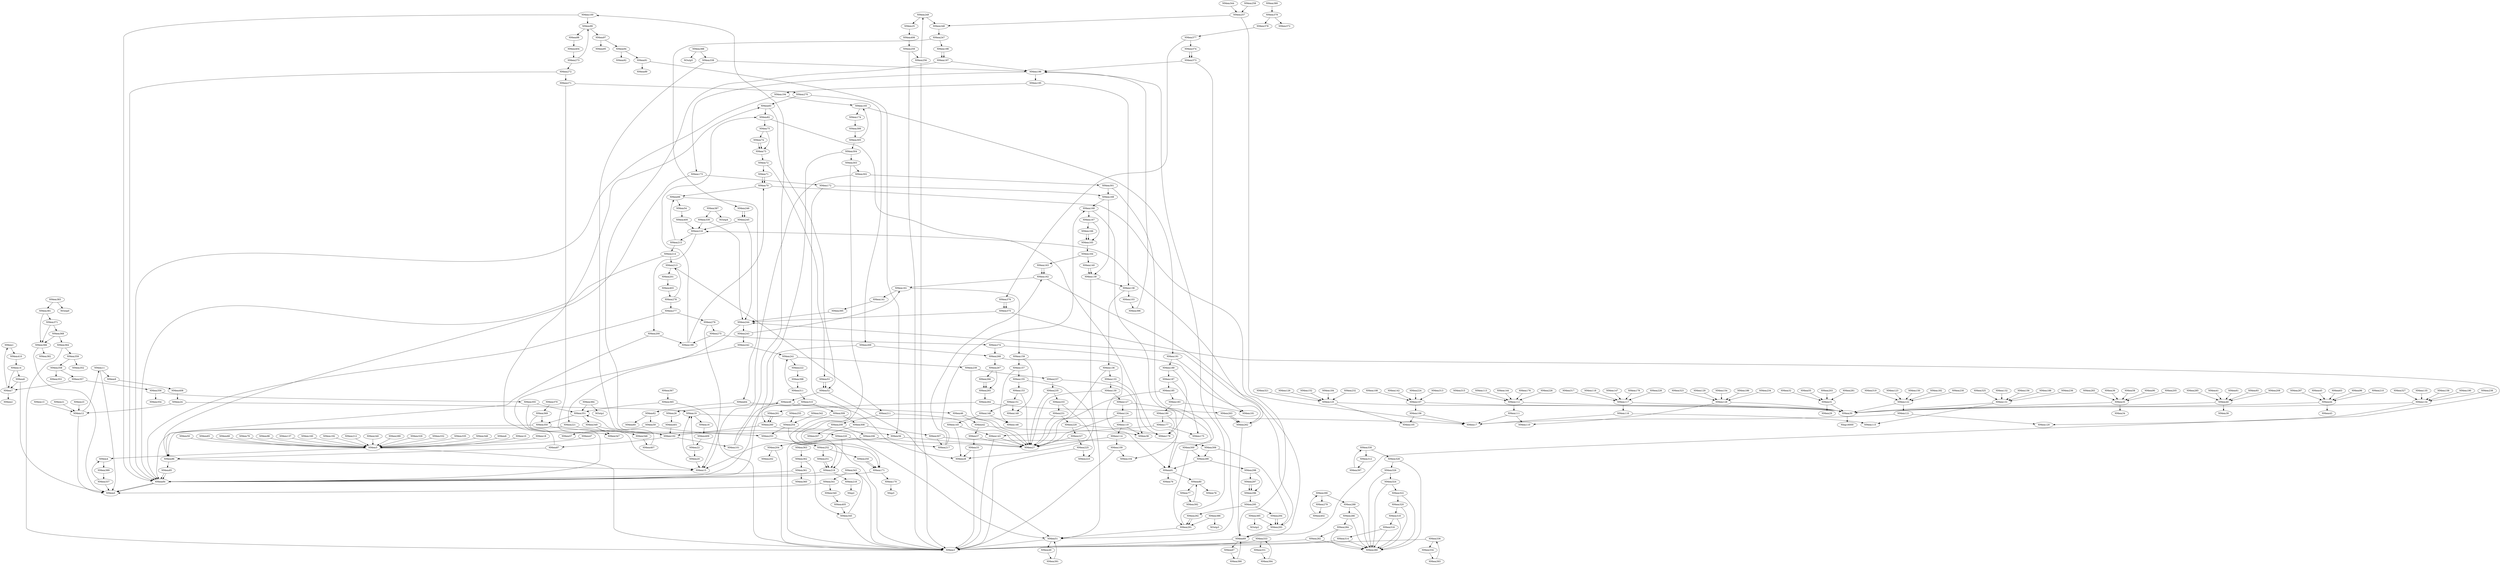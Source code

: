 digraph dataflow {
NMem1 -> NMem410;
NMem4 -> NMem389;
NMem5 -> NMem4;
NMem5 -> NMem3;
NMem6 -> NMem5;
NMem7 -> NMem2;
NMem7 -> NMem1;
NMem8 -> NMem7;
NMem8 -> NMem0;
NMem9 -> NMem408;
NMem10 -> NMem5;
NMem11 -> NMem0;
NMem11 -> NMem9;
NMem12 -> NMem11;
NMem12 -> NMem0;
NMem13 -> NMem12;
NMem14 -> NMem8;
NMem14 -> NMem7;
NMem16 -> NMem409;
NMem18 -> NMem5;
NMem19 -> NMem17;
NMem19 -> NMem16;
NMem20 -> NMem19;
NMem20 -> NMem15;
NMem21 -> NMem12;
NMem22 -> NMem20;
NMem22 -> NMem19;
NMem23 -> NMem12;
NMem24 -> NMem19;
NMem24 -> NMem12;
NMem25 -> NMem406;
NMem26 -> NMem401;
NMem30 -> NInp16000;
NMem31 -> NMem30;
NMem31 -> NMem29;
NMem32 -> NMem31;
NMem33 -> NMem28;
NMem33 -> NMem3;
NMem35 -> NMem30;
NMem35 -> NMem34;
NMem36 -> NMem35;
NMem37 -> NMem27;
NMem37 -> NMem33;
NMem40 -> NMem30;
NMem40 -> NMem39;
NMem41 -> NMem40;
NMem42 -> NMem38;
NMem42 -> NMem37;
NMem44 -> NMem30;
NMem44 -> NMem43;
NMem45 -> NMem44;
NMem46 -> NMem27;
NMem46 -> NMem42;
NMem47 -> NMem5;
NMem48 -> NMem46;
NMem48 -> NMem26;
NMem49 -> NMem391;
NMem50 -> NMem5;
NMem51 -> NMem3;
NMem51 -> NMem49;
NMem52 -> NMem51;
NMem52 -> NMem48;
NMem53 -> NMem52;
NMem53 -> NMem52;
NMem54 -> NMem400;
NMem55 -> NMem31;
NMem56 -> NMem27;
NMem56 -> NMem3;
NMem58 -> NMem35;
NMem59 -> NMem57;
NMem59 -> NMem56;
NMem61 -> NMem40;
NMem62 -> NMem60;
NMem62 -> NMem59;
NMem63 -> NMem44;
NMem64 -> NMem28;
NMem64 -> NMem62;
NMem65 -> NMem5;
NMem66 -> NMem64;
NMem66 -> NMem54;
NMem67 -> NMem390;
NMem68 -> NMem5;
NMem69 -> NMem3;
NMem69 -> NMem67;
NMem70 -> NMem69;
NMem70 -> NMem66;
NMem71 -> NMem70;
NMem71 -> NMem70;
NMem72 -> NMem71;
NMem72 -> NMem53;
NMem73 -> NMem72;
NMem74 -> NMem73;
NMem74 -> NMem73;
NMem75 -> NMem74;
NMem75 -> NMem73;
NMem77 -> NMem392;
NMem79 -> NMem5;
NMem80 -> NMem78;
NMem80 -> NMem77;
NMem81 -> NMem76;
NMem81 -> NMem80;
NMem82 -> NMem81;
NMem82 -> NMem75;
NMem83 -> NMem52;
NMem83 -> NMem82;
NMem84 -> NMem0;
NMem84 -> NMem0;
NMem85 -> NMem84;
NMem85 -> NMem84;
NMem86 -> NMem85;
NMem86 -> NMem15;
NMem87 -> NMem83;
NMem87 -> NMem86;
NMem88 -> NMem404;
NMem90 -> NMem35;
NMem91 -> NMem89;
NMem91 -> NMem56;
NMem93 -> NMem40;
NMem94 -> NMem92;
NMem94 -> NMem91;
NMem96 -> NMem44;
NMem97 -> NMem95;
NMem97 -> NMem94;
NMem98 -> NMem5;
NMem99 -> NMem97;
NMem99 -> NMem88;
NMem100 -> NMem99;
NMem100 -> NMem84;
NMem101 -> NMem48;
NMem101 -> NMem100;
NMem102 -> NMem101;
NMem102 -> NMem87;
NMem103 -> NMem396;
NMem106 -> NMem105;
NMem106 -> NMem17;
NMem107 -> NMem30;
NMem107 -> NMem106;
NMem108 -> NMem107;
NMem109 -> NMem104;
NMem109 -> NMem3;
NMem111 -> NMem110;
NMem111 -> NMem17;
NMem112 -> NMem30;
NMem112 -> NMem111;
NMem113 -> NMem112;
NMem114 -> NMem27;
NMem114 -> NMem109;
NMem116 -> NMem115;
NMem116 -> NMem17;
NMem117 -> NMem30;
NMem117 -> NMem116;
NMem118 -> NMem117;
NMem119 -> NMem38;
NMem119 -> NMem114;
NMem121 -> NMem120;
NMem121 -> NMem17;
NMem122 -> NMem30;
NMem122 -> NMem121;
NMem123 -> NMem122;
NMem124 -> NMem27;
NMem124 -> NMem119;
NMem125 -> NMem30;
NMem125 -> NMem105;
NMem126 -> NMem125;
NMem127 -> NMem104;
NMem127 -> NMem124;
NMem128 -> NMem30;
NMem128 -> NMem110;
NMem129 -> NMem128;
NMem130 -> NMem27;
NMem130 -> NMem127;
NMem131 -> NMem30;
NMem131 -> NMem115;
NMem132 -> NMem131;
NMem133 -> NMem38;
NMem133 -> NMem130;
NMem134 -> NMem30;
NMem134 -> NMem120;
NMem135 -> NMem134;
NMem136 -> NMem27;
NMem136 -> NMem133;
NMem137 -> NMem5;
NMem138 -> NMem136;
NMem138 -> NMem103;
NMem139 -> NMem51;
NMem139 -> NMem138;
NMem140 -> NMem139;
NMem140 -> NMem139;
NMem141 -> NMem395;
NMem142 -> NMem107;
NMem143 -> NMem27;
NMem143 -> NMem3;
NMem144 -> NMem112;
NMem145 -> NMem28;
NMem145 -> NMem143;
NMem147 -> NMem117;
NMem148 -> NMem146;
NMem148 -> NMem145;
NMem150 -> NMem122;
NMem151 -> NMem149;
NMem151 -> NMem148;
NMem152 -> NMem125;
NMem153 -> NMem27;
NMem153 -> NMem151;
NMem154 -> NMem128;
NMem155 -> NMem28;
NMem155 -> NMem153;
NMem156 -> NMem131;
NMem157 -> NMem146;
NMem157 -> NMem155;
NMem158 -> NMem134;
NMem159 -> NMem149;
NMem159 -> NMem157;
NMem160 -> NMem5;
NMem161 -> NMem159;
NMem161 -> NMem141;
NMem162 -> NMem69;
NMem162 -> NMem161;
NMem163 -> NMem162;
NMem163 -> NMem162;
NMem164 -> NMem163;
NMem164 -> NMem140;
NMem165 -> NMem164;
NMem166 -> NMem165;
NMem166 -> NMem165;
NMem167 -> NMem166;
NMem167 -> NMem165;
NMem168 -> NMem81;
NMem168 -> NMem167;
NMem169 -> NMem139;
NMem169 -> NMem168;
NMem170 -> NInp3;
NMem171 -> NMem170;
NMem171 -> NMem84;
NMem172 -> NMem171;
NMem172 -> NMem169;
NMem173 -> NMem172;
NMem173 -> NMem86;
NMem174 -> NMem399;
NMem176 -> NMem112;
NMem177 -> NMem175;
NMem177 -> NMem143;
NMem179 -> NMem117;
NMem180 -> NMem178;
NMem180 -> NMem177;
NMem182 -> NMem122;
NMem183 -> NMem181;
NMem183 -> NMem180;
NMem184 -> NMem125;
NMem185 -> NMem27;
NMem185 -> NMem183;
NMem186 -> NMem128;
NMem187 -> NMem175;
NMem187 -> NMem185;
NMem188 -> NMem131;
NMem189 -> NMem178;
NMem189 -> NMem187;
NMem190 -> NMem134;
NMem191 -> NMem181;
NMem191 -> NMem189;
NMem192 -> NMem5;
NMem193 -> NMem191;
NMem193 -> NMem174;
NMem194 -> NMem193;
NMem194 -> NMem84;
NMem195 -> NMem138;
NMem195 -> NMem194;
NMem196 -> NMem195;
NMem196 -> NMem173;
NMem197 -> NMem196;
NMem197 -> NMem102;
NMem198 -> NMem197;
NMem198 -> NMem197;
NMem199 -> NMem70;
NMem199 -> NMem82;
NMem200 -> NMem199;
NMem200 -> NMem86;
NMem201 -> NMem403;
NMem203 -> NMem31;
NMem204 -> NMem202;
NMem204 -> NMem3;
NMem205 -> NMem35;
NMem206 -> NMem27;
NMem206 -> NMem204;
NMem208 -> NMem40;
NMem209 -> NMem207;
NMem209 -> NMem206;
NMem210 -> NMem44;
NMem211 -> NMem27;
NMem211 -> NMem209;
NMem212 -> NMem5;
NMem213 -> NMem211;
NMem213 -> NMem201;
NMem214 -> NMem213;
NMem214 -> NMem84;
NMem215 -> NMem66;
NMem215 -> NMem214;
NMem216 -> NMem215;
NMem216 -> NMem200;
NMem217 -> NMem162;
NMem217 -> NMem168;
NMem218 -> NInp2;
NMem219 -> NMem218;
NMem219 -> NMem84;
NMem220 -> NMem219;
NMem220 -> NMem217;
NMem221 -> NMem220;
NMem221 -> NMem86;
NMem222 -> NMem398;
NMem224 -> NMem107;
NMem225 -> NMem223;
NMem225 -> NMem3;
NMem226 -> NMem112;
NMem227 -> NMem27;
NMem227 -> NMem225;
NMem228 -> NMem117;
NMem229 -> NMem178;
NMem229 -> NMem227;
NMem230 -> NMem122;
NMem231 -> NMem27;
NMem231 -> NMem229;
NMem232 -> NMem125;
NMem233 -> NMem223;
NMem233 -> NMem231;
NMem234 -> NMem128;
NMem235 -> NMem27;
NMem235 -> NMem233;
NMem236 -> NMem131;
NMem237 -> NMem178;
NMem237 -> NMem235;
NMem238 -> NMem134;
NMem239 -> NMem27;
NMem239 -> NMem237;
NMem240 -> NMem5;
NMem241 -> NMem239;
NMem241 -> NMem222;
NMem242 -> NMem241;
NMem242 -> NMem84;
NMem243 -> NMem161;
NMem243 -> NMem242;
NMem244 -> NMem243;
NMem244 -> NMem221;
NMem245 -> NMem244;
NMem245 -> NMem216;
NMem246 -> NMem245;
NMem246 -> NMem245;
NMem247 -> NMem246;
NMem247 -> NMem198;
NMem248 -> NMem247;
NMem249 -> NMem25;
NMem249 -> NMem248;
NMem250 -> NMem171;
NMem250 -> NMem171;
NMem251 -> NMem219;
NMem251 -> NMem219;
NMem252 -> NMem251;
NMem252 -> NMem250;
NMem253 -> NMem252;
NMem254 -> NMem253;
NMem254 -> NMem3;
NMem255 -> NMem254;
NMem256 -> NMem249;
NMem256 -> NMem3;
NMem257 -> NMem248;
NMem257 -> NMem17;
NMem258 -> NMem257;
NMem259 -> NMem256;
NMem259 -> NMem3;
NMem260 -> NMem51;
NMem260 -> NMem102;
NMem261 -> NMem260;
NMem261 -> NMem260;
NMem262 -> NMem69;
NMem262 -> NMem216;
NMem263 -> NMem262;
NMem263 -> NMem262;
NMem264 -> NMem263;
NMem264 -> NMem261;
NMem265 -> NMem264;
NMem266 -> NMem265;
NMem266 -> NMem265;
NMem267 -> NMem266;
NMem267 -> NMem265;
NMem268 -> NMem81;
NMem268 -> NMem267;
NMem269 -> NMem260;
NMem269 -> NMem268;
NMem270 -> NMem269;
NMem270 -> NMem83;
NMem271 -> NMem270;
NMem271 -> NMem15;
NMem272 -> NMem271;
NMem272 -> NMem84;
NMem273 -> NMem99;
NMem273 -> NMem272;
NMem274 -> NMem262;
NMem274 -> NMem268;
NMem275 -> NMem274;
NMem275 -> NMem199;
NMem276 -> NMem275;
NMem276 -> NMem15;
NMem277 -> NMem276;
NMem277 -> NMem84;
NMem278 -> NMem213;
NMem278 -> NMem277;
NMem279 -> NMem402;
NMem281 -> NMem31;
NMem282 -> NMem280;
NMem282 -> NMem3;
NMem283 -> NMem35;
NMem284 -> NMem280;
NMem284 -> NMem282;
NMem285 -> NMem40;
NMem286 -> NMem280;
NMem286 -> NMem284;
NMem287 -> NMem44;
NMem288 -> NMem280;
NMem288 -> NMem286;
NMem289 -> NMem5;
NMem290 -> NMem288;
NMem290 -> NMem279;
NMem291 -> NMem51;
NMem291 -> NMem196;
NMem292 -> NMem291;
NMem292 -> NMem291;
NMem293 -> NMem69;
NMem293 -> NMem244;
NMem294 -> NMem293;
NMem294 -> NMem293;
NMem295 -> NMem294;
NMem295 -> NMem292;
NMem296 -> NMem295;
NMem297 -> NMem296;
NMem297 -> NMem296;
NMem298 -> NMem297;
NMem298 -> NMem296;
NMem299 -> NMem81;
NMem299 -> NMem298;
NMem300 -> NMem291;
NMem300 -> NMem299;
NMem301 -> NMem300;
NMem301 -> NMem169;
NMem302 -> NMem301;
NMem302 -> NMem15;
NMem303 -> NMem171;
NMem303 -> NMem302;
NMem304 -> NMem303;
NMem304 -> NMem84;
NMem305 -> NMem193;
NMem305 -> NMem304;
NMem306 -> NMem293;
NMem306 -> NMem299;
NMem307 -> NMem306;
NMem307 -> NMem217;
NMem308 -> NMem307;
NMem308 -> NMem15;
NMem309 -> NMem219;
NMem309 -> NMem308;
NMem310 -> NMem309;
NMem310 -> NMem84;
NMem311 -> NMem241;
NMem311 -> NMem310;
NMem312 -> NMem397;
NMem313 -> NMem107;
NMem314 -> NMem280;
NMem314 -> NMem3;
NMem315 -> NMem112;
NMem316 -> NMem280;
NMem316 -> NMem314;
NMem317 -> NMem117;
NMem318 -> NMem280;
NMem318 -> NMem316;
NMem319 -> NMem122;
NMem320 -> NMem280;
NMem320 -> NMem318;
NMem321 -> NMem125;
NMem322 -> NMem280;
NMem322 -> NMem320;
NMem323 -> NMem128;
NMem324 -> NMem280;
NMem324 -> NMem322;
NMem325 -> NMem131;
NMem326 -> NMem280;
NMem326 -> NMem324;
NMem327 -> NMem134;
NMem328 -> NMem280;
NMem328 -> NMem326;
NMem329 -> NMem5;
NMem330 -> NMem328;
NMem330 -> NMem312;
NMem331 -> NMem394;
NMem332 -> NMem5;
NMem333 -> NMem3;
NMem333 -> NMem331;
NMem334 -> NMem393;
NMem335 -> NMem5;
NMem336 -> NMem3;
NMem336 -> NMem334;
NMem337 -> NMem4;
NMem337 -> NMem0;
NMem338 -> NMem102;
NMem338 -> NMem196;
NMem339 -> NMem216;
NMem339 -> NMem244;
NMem340 -> NMem405;
NMem341 -> NMem340;
NMem341 -> NMem0;
NMem342 -> NMem254;
NMem343 -> NMem341;
NMem343 -> NMem3;
NMem344 -> NMem257;
NMem345 -> NMem343;
NMem345 -> NMem3;
NMem346 -> NMem407;
NMem348 -> NMem5;
NMem349 -> NMem347;
NMem349 -> NMem346;
NMem350 -> NMem253;
NMem350 -> NMem84;
NMem351 -> NMem349;
NMem351 -> NMem350;
NMem355 -> NMem351;
NMem355 -> NMem347;
NMem356 -> NMem355;
NMem356 -> NMem354;
NMem357 -> NMem7;
NMem357 -> NMem356;
NMem358 -> NMem357;
NMem358 -> NMem353;
NMem359 -> NMem358;
NMem359 -> NMem352;
NMem361 -> NMem360;
NMem361 -> NMem84;
NMem362 -> NMem361;
NMem362 -> NMem345;
NMem363 -> NMem362;
NMem364 -> NMem359;
NMem364 -> NMem3;
NMem365 -> NMem351;
NMem365 -> NMem3;
NMem366 -> NMem382;
NMem366 -> NMem0;
NMem367 -> NMem365;
NMem368 -> NMem366;
NMem368 -> NMem364;
NMem369 -> NMem347;
NMem369 -> NMem350;
NMem370 -> NMem369;
NMem371 -> NMem366;
NMem371 -> NMem368;
NMem373 -> NMem196;
NMem373 -> NMem51;
NMem374 -> NMem373;
NMem374 -> NMem373;
NMem375 -> NMem244;
NMem375 -> NMem69;
NMem376 -> NMem375;
NMem376 -> NMem375;
NMem377 -> NMem376;
NMem377 -> NMem374;
NMem378 -> NMem377;
NMem379 -> NMem378;
NMem379 -> NMem372;
NMem380 -> NMem379;
NMem381 -> NMem366;
NMem381 -> NMem371;
NMem383 -> NOutp0;
NMem383 -> NMem381;
NMem384 -> NOutp1;
NMem384 -> NMem351;
NMem385 -> NOutp2;
NMem385 -> NMem293;
NMem386 -> NOutp3;
NMem386 -> NMem291;
NMem387 -> NOutp4;
NMem387 -> NMem339;
NMem388 -> NOutp5;
NMem388 -> NMem338;
NMem389 -> NMem337;
NMem390 -> NMem69;
NMem391 -> NMem51;
NMem392 -> NMem80;
NMem393 -> NMem336;
NMem394 -> NMem333;
NMem395 -> NMem244;
NMem396 -> NMem196;
NMem397 -> NMem330;
NMem398 -> NMem311;
NMem399 -> NMem305;
NMem400 -> NMem216;
NMem401 -> NMem102;
NMem402 -> NMem290;
NMem403 -> NMem278;
NMem404 -> NMem273;
NMem405 -> NMem345;
NMem406 -> NMem259;
NMem407 -> NMem351;
NMem408 -> NMem24;
NMem409 -> NMem22;
NMem410 -> NMem14;
}
